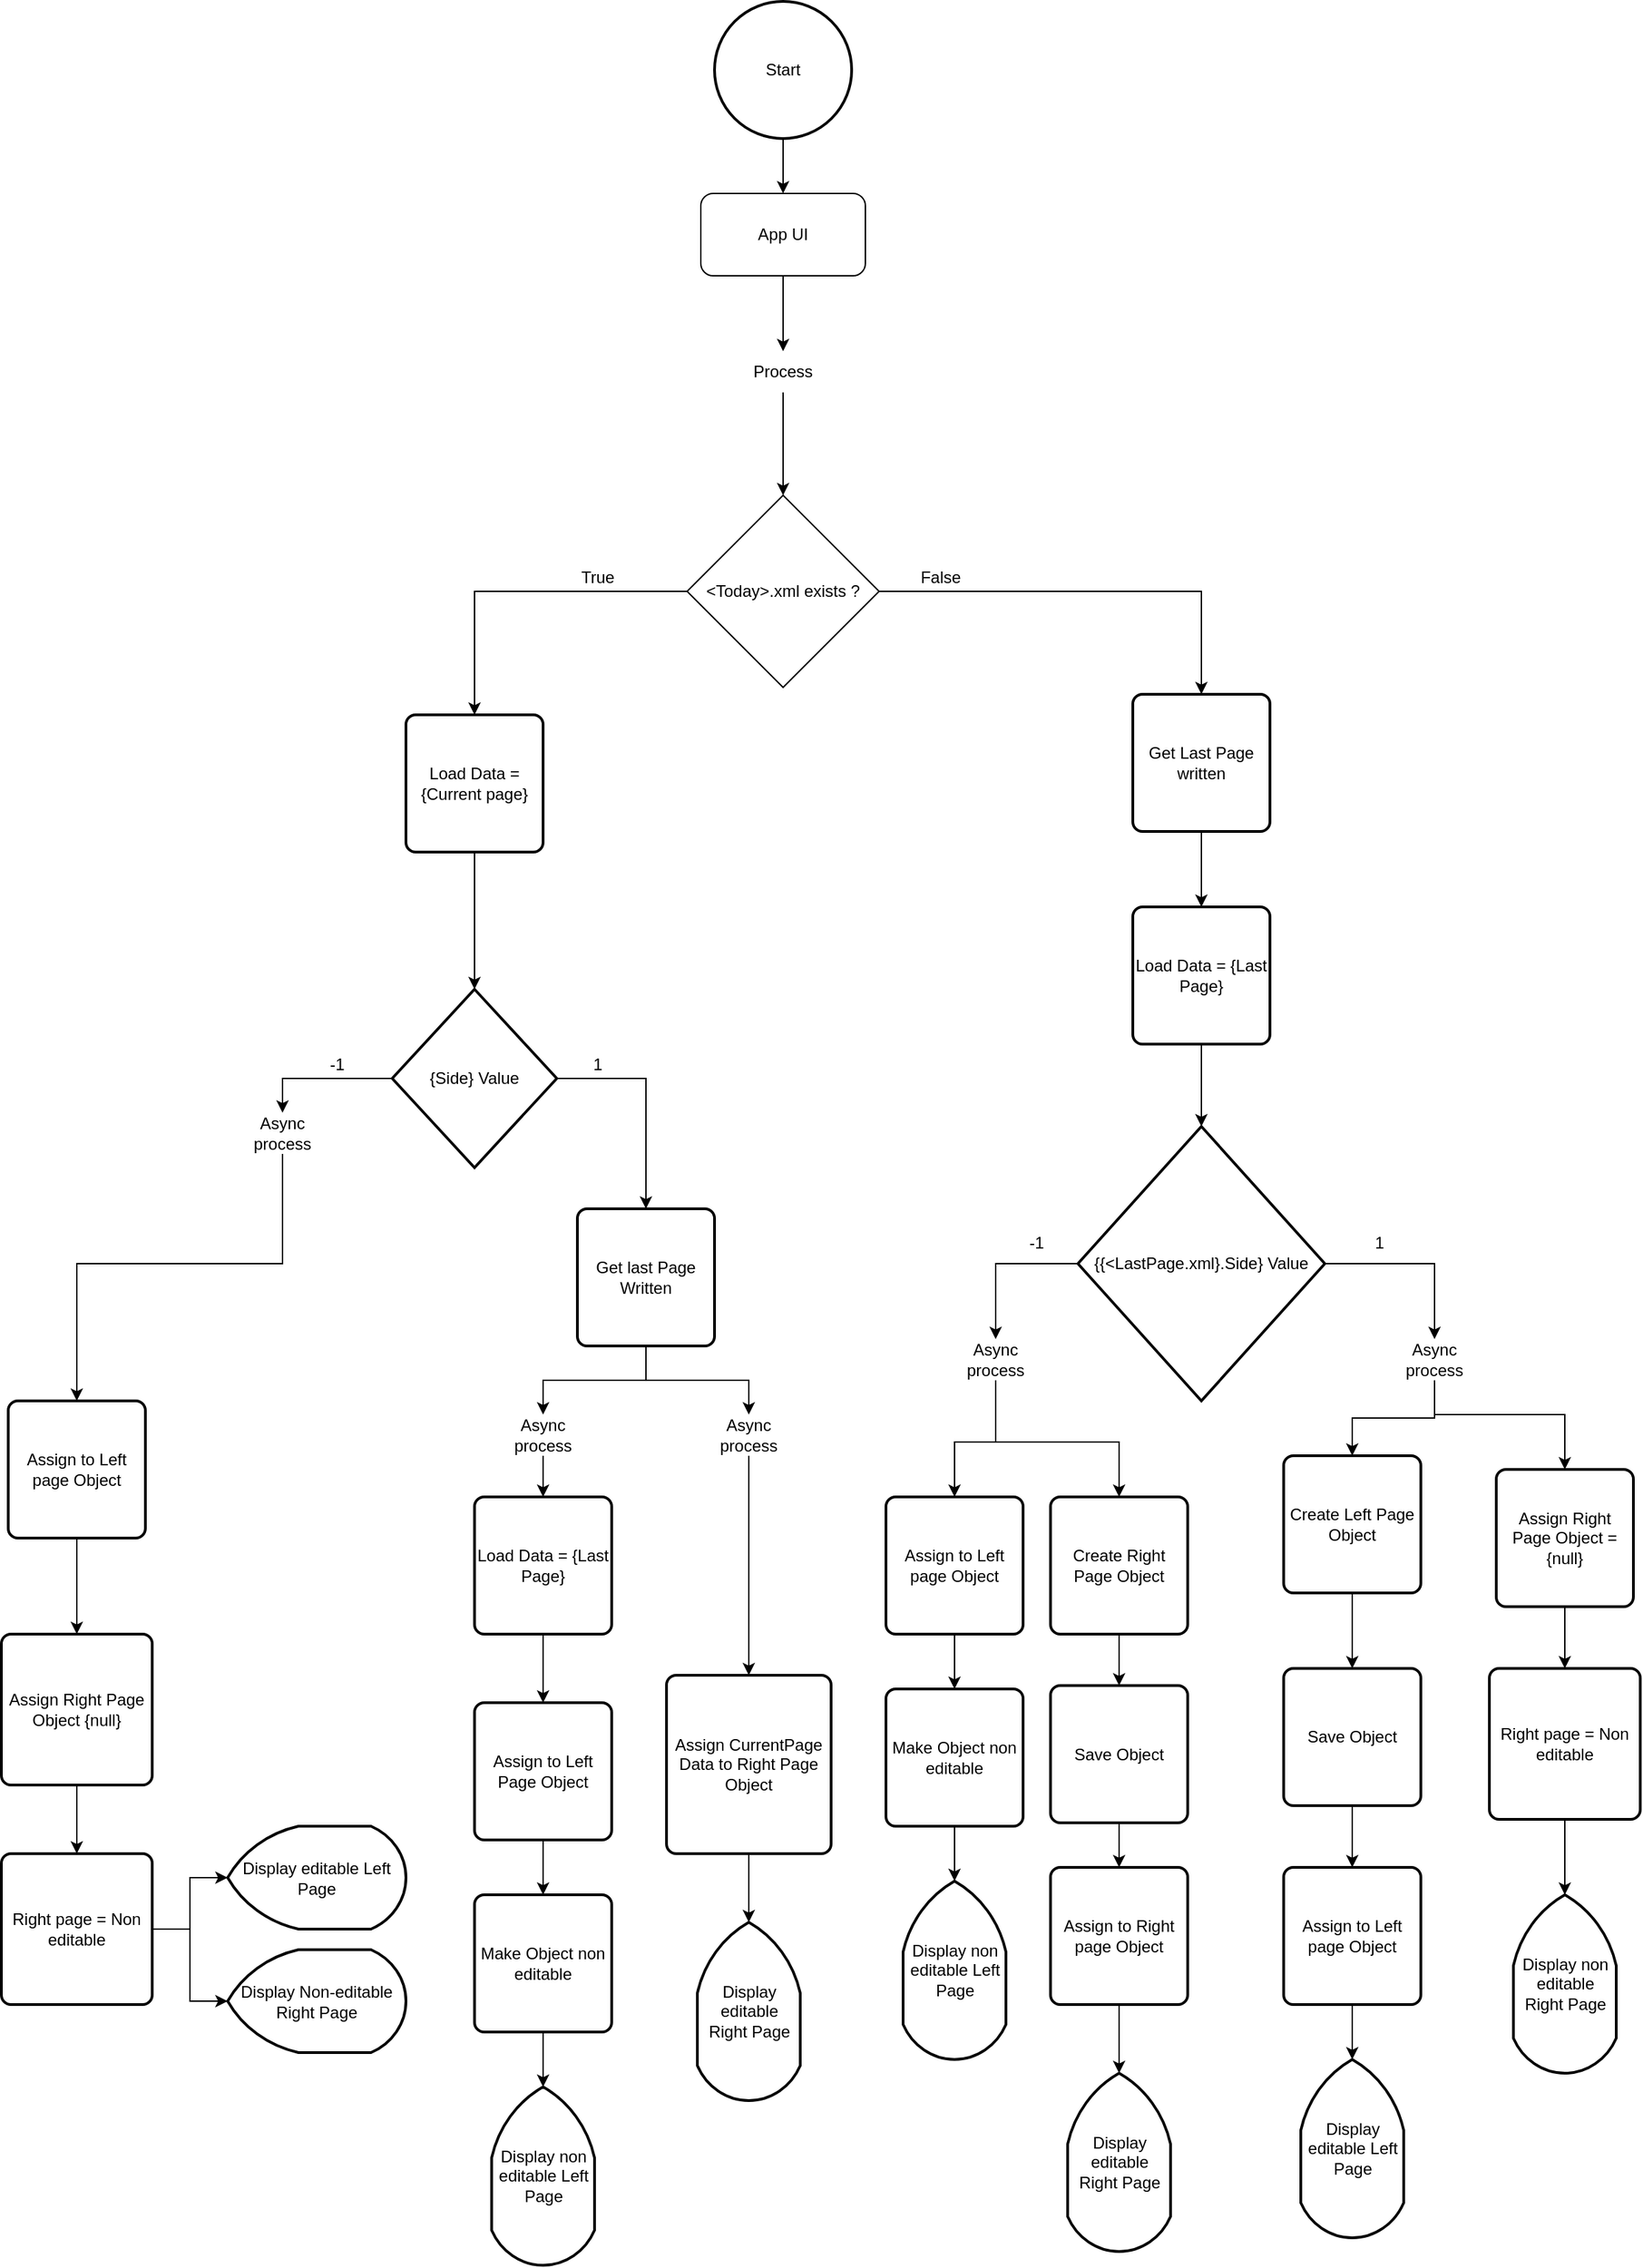 <mxfile version="22.1.2" type="device">
  <diagram name="Page-1" id="rpkI72Xo0k0b87xjnRrb">
    <mxGraphModel dx="3402" dy="2312" grid="1" gridSize="10" guides="1" tooltips="1" connect="1" arrows="1" fold="1" page="1" pageScale="1" pageWidth="850" pageHeight="1100" math="0" shadow="0">
      <root>
        <mxCell id="0" />
        <mxCell id="1" parent="0" />
        <mxCell id="tKjdwNf_1LPHAgF9rWAc-18" style="edgeStyle=orthogonalEdgeStyle;rounded=0;orthogonalLoop=1;jettySize=auto;html=1;entryX=0.5;entryY=0;entryDx=0;entryDy=0;" edge="1" parent="1" source="tKjdwNf_1LPHAgF9rWAc-20" target="tKjdwNf_1LPHAgF9rWAc-5">
          <mxGeometry relative="1" as="geometry" />
        </mxCell>
        <mxCell id="tKjdwNf_1LPHAgF9rWAc-1" value="App UI" style="rounded=1;whiteSpace=wrap;html=1;" vertex="1" parent="1">
          <mxGeometry x="405" y="20" width="120" height="60" as="geometry" />
        </mxCell>
        <mxCell id="tKjdwNf_1LPHAgF9rWAc-71" style="edgeStyle=orthogonalEdgeStyle;rounded=0;orthogonalLoop=1;jettySize=auto;html=1;entryX=0.5;entryY=0;entryDx=0;entryDy=0;" edge="1" parent="1" source="tKjdwNf_1LPHAgF9rWAc-5" target="tKjdwNf_1LPHAgF9rWAc-70">
          <mxGeometry relative="1" as="geometry" />
        </mxCell>
        <mxCell id="tKjdwNf_1LPHAgF9rWAc-124" style="edgeStyle=orthogonalEdgeStyle;rounded=0;orthogonalLoop=1;jettySize=auto;html=1;entryX=0.5;entryY=0;entryDx=0;entryDy=0;" edge="1" parent="1" source="tKjdwNf_1LPHAgF9rWAc-5" target="tKjdwNf_1LPHAgF9rWAc-123">
          <mxGeometry relative="1" as="geometry" />
        </mxCell>
        <mxCell id="tKjdwNf_1LPHAgF9rWAc-5" value="&lt;div style=&quot;text-align: justify;&quot;&gt;&amp;lt;Today&amp;gt;.xml exists ?&lt;/div&gt;" style="rhombus;whiteSpace=wrap;html=1;" vertex="1" parent="1">
          <mxGeometry x="395" y="240" width="140" height="140" as="geometry" />
        </mxCell>
        <mxCell id="tKjdwNf_1LPHAgF9rWAc-31" style="edgeStyle=orthogonalEdgeStyle;rounded=0;orthogonalLoop=1;jettySize=auto;html=1;entryX=0.5;entryY=0;entryDx=0;entryDy=0;" edge="1" parent="1" source="tKjdwNf_1LPHAgF9rWAc-7" target="tKjdwNf_1LPHAgF9rWAc-30">
          <mxGeometry relative="1" as="geometry" />
        </mxCell>
        <mxCell id="tKjdwNf_1LPHAgF9rWAc-51" style="edgeStyle=orthogonalEdgeStyle;rounded=0;orthogonalLoop=1;jettySize=auto;html=1;entryX=0.5;entryY=0;entryDx=0;entryDy=0;" edge="1" parent="1" source="tKjdwNf_1LPHAgF9rWAc-7" target="tKjdwNf_1LPHAgF9rWAc-50">
          <mxGeometry relative="1" as="geometry" />
        </mxCell>
        <mxCell id="tKjdwNf_1LPHAgF9rWAc-7" value="{Side} Value" style="strokeWidth=2;html=1;shape=mxgraph.flowchart.decision;whiteSpace=wrap;" vertex="1" parent="1">
          <mxGeometry x="180" y="600" width="120" height="130" as="geometry" />
        </mxCell>
        <mxCell id="tKjdwNf_1LPHAgF9rWAc-12" value="True" style="text;html=1;strokeColor=none;fillColor=none;align=center;verticalAlign=middle;whiteSpace=wrap;rounded=0;" vertex="1" parent="1">
          <mxGeometry x="300" y="290" width="60" height="20" as="geometry" />
        </mxCell>
        <mxCell id="tKjdwNf_1LPHAgF9rWAc-13" value="-1" style="text;html=1;strokeColor=none;fillColor=none;align=center;verticalAlign=middle;whiteSpace=wrap;rounded=0;" vertex="1" parent="1">
          <mxGeometry x="110" y="640" width="60" height="30" as="geometry" />
        </mxCell>
        <mxCell id="tKjdwNf_1LPHAgF9rWAc-23" style="edgeStyle=orthogonalEdgeStyle;rounded=0;orthogonalLoop=1;jettySize=auto;html=1;entryX=0.5;entryY=0;entryDx=0;entryDy=0;" edge="1" parent="1" source="tKjdwNf_1LPHAgF9rWAc-14" target="tKjdwNf_1LPHAgF9rWAc-22">
          <mxGeometry relative="1" as="geometry" />
        </mxCell>
        <mxCell id="tKjdwNf_1LPHAgF9rWAc-14" value="Assign to Left page Object" style="rounded=1;whiteSpace=wrap;html=1;absoluteArcSize=1;arcSize=14;strokeWidth=2;" vertex="1" parent="1">
          <mxGeometry x="-100" y="900" width="100" height="100" as="geometry" />
        </mxCell>
        <mxCell id="tKjdwNf_1LPHAgF9rWAc-16" style="edgeStyle=orthogonalEdgeStyle;rounded=0;orthogonalLoop=1;jettySize=auto;html=1;" edge="1" parent="1" source="tKjdwNf_1LPHAgF9rWAc-15" target="tKjdwNf_1LPHAgF9rWAc-1">
          <mxGeometry relative="1" as="geometry" />
        </mxCell>
        <mxCell id="tKjdwNf_1LPHAgF9rWAc-15" value="Start" style="strokeWidth=2;html=1;shape=mxgraph.flowchart.start_2;whiteSpace=wrap;" vertex="1" parent="1">
          <mxGeometry x="415" y="-120" width="100" height="100" as="geometry" />
        </mxCell>
        <mxCell id="tKjdwNf_1LPHAgF9rWAc-19" value="" style="edgeStyle=orthogonalEdgeStyle;rounded=0;orthogonalLoop=1;jettySize=auto;html=1;entryX=0.5;entryY=0;entryDx=0;entryDy=0;" edge="1" parent="1" source="tKjdwNf_1LPHAgF9rWAc-1" target="tKjdwNf_1LPHAgF9rWAc-20">
          <mxGeometry relative="1" as="geometry">
            <mxPoint x="465" y="80" as="sourcePoint" />
            <mxPoint x="465" y="240" as="targetPoint" />
          </mxGeometry>
        </mxCell>
        <mxCell id="tKjdwNf_1LPHAgF9rWAc-20" value="Process" style="text;html=1;strokeColor=none;fillColor=none;align=center;verticalAlign=middle;whiteSpace=wrap;rounded=0;" vertex="1" parent="1">
          <mxGeometry x="435" y="135" width="60" height="30" as="geometry" />
        </mxCell>
        <mxCell id="tKjdwNf_1LPHAgF9rWAc-25" style="edgeStyle=orthogonalEdgeStyle;rounded=0;orthogonalLoop=1;jettySize=auto;html=1;entryX=0.5;entryY=0;entryDx=0;entryDy=0;" edge="1" parent="1" source="tKjdwNf_1LPHAgF9rWAc-22" target="tKjdwNf_1LPHAgF9rWAc-24">
          <mxGeometry relative="1" as="geometry" />
        </mxCell>
        <mxCell id="tKjdwNf_1LPHAgF9rWAc-22" value="Assign Right Page Object {null}" style="rounded=1;whiteSpace=wrap;html=1;absoluteArcSize=1;arcSize=14;strokeWidth=2;" vertex="1" parent="1">
          <mxGeometry x="-105" y="1070" width="110" height="110" as="geometry" />
        </mxCell>
        <mxCell id="tKjdwNf_1LPHAgF9rWAc-24" value="Right page = Non editable" style="rounded=1;whiteSpace=wrap;html=1;absoluteArcSize=1;arcSize=14;strokeWidth=2;" vertex="1" parent="1">
          <mxGeometry x="-105" y="1230" width="110" height="110" as="geometry" />
        </mxCell>
        <mxCell id="tKjdwNf_1LPHAgF9rWAc-26" value="Display editable Left Page" style="strokeWidth=2;html=1;shape=mxgraph.flowchart.display;whiteSpace=wrap;direction=east;" vertex="1" parent="1">
          <mxGeometry x="60" y="1210" width="130" height="75" as="geometry" />
        </mxCell>
        <mxCell id="tKjdwNf_1LPHAgF9rWAc-27" style="edgeStyle=orthogonalEdgeStyle;rounded=0;orthogonalLoop=1;jettySize=auto;html=1;entryX=0;entryY=0.5;entryDx=0;entryDy=0;entryPerimeter=0;" edge="1" parent="1" source="tKjdwNf_1LPHAgF9rWAc-24" target="tKjdwNf_1LPHAgF9rWAc-26">
          <mxGeometry relative="1" as="geometry" />
        </mxCell>
        <mxCell id="tKjdwNf_1LPHAgF9rWAc-28" value="Display Non-editable Right Page" style="strokeWidth=2;html=1;shape=mxgraph.flowchart.display;whiteSpace=wrap;direction=east;" vertex="1" parent="1">
          <mxGeometry x="60" y="1300" width="130" height="75" as="geometry" />
        </mxCell>
        <mxCell id="tKjdwNf_1LPHAgF9rWAc-29" style="edgeStyle=orthogonalEdgeStyle;rounded=0;orthogonalLoop=1;jettySize=auto;html=1;entryX=0;entryY=0.5;entryDx=0;entryDy=0;entryPerimeter=0;" edge="1" parent="1" source="tKjdwNf_1LPHAgF9rWAc-24" target="tKjdwNf_1LPHAgF9rWAc-28">
          <mxGeometry relative="1" as="geometry" />
        </mxCell>
        <mxCell id="tKjdwNf_1LPHAgF9rWAc-45" style="edgeStyle=orthogonalEdgeStyle;rounded=0;orthogonalLoop=1;jettySize=auto;html=1;entryX=0.5;entryY=0;entryDx=0;entryDy=0;" edge="1" parent="1" source="tKjdwNf_1LPHAgF9rWAc-30" target="tKjdwNf_1LPHAgF9rWAc-43">
          <mxGeometry relative="1" as="geometry" />
        </mxCell>
        <mxCell id="tKjdwNf_1LPHAgF9rWAc-46" style="edgeStyle=orthogonalEdgeStyle;rounded=0;orthogonalLoop=1;jettySize=auto;html=1;entryX=0.5;entryY=0;entryDx=0;entryDy=0;" edge="1" parent="1" source="tKjdwNf_1LPHAgF9rWAc-30" target="tKjdwNf_1LPHAgF9rWAc-44">
          <mxGeometry relative="1" as="geometry" />
        </mxCell>
        <mxCell id="tKjdwNf_1LPHAgF9rWAc-30" value="Get last Page Written" style="rounded=1;whiteSpace=wrap;html=1;absoluteArcSize=1;arcSize=14;strokeWidth=2;" vertex="1" parent="1">
          <mxGeometry x="315" y="760" width="100" height="100" as="geometry" />
        </mxCell>
        <mxCell id="tKjdwNf_1LPHAgF9rWAc-32" value="1" style="text;html=1;strokeColor=none;fillColor=none;align=center;verticalAlign=middle;whiteSpace=wrap;rounded=0;" vertex="1" parent="1">
          <mxGeometry x="300" y="640" width="60" height="30" as="geometry" />
        </mxCell>
        <mxCell id="tKjdwNf_1LPHAgF9rWAc-59" style="edgeStyle=orthogonalEdgeStyle;rounded=0;orthogonalLoop=1;jettySize=auto;html=1;" edge="1" parent="1" source="tKjdwNf_1LPHAgF9rWAc-39" target="tKjdwNf_1LPHAgF9rWAc-58">
          <mxGeometry relative="1" as="geometry" />
        </mxCell>
        <mxCell id="tKjdwNf_1LPHAgF9rWAc-39" value="Load Data = {Last Page}" style="rounded=1;whiteSpace=wrap;html=1;absoluteArcSize=1;arcSize=14;strokeWidth=2;" vertex="1" parent="1">
          <mxGeometry x="240" y="970" width="100" height="100" as="geometry" />
        </mxCell>
        <mxCell id="tKjdwNf_1LPHAgF9rWAc-47" style="edgeStyle=orthogonalEdgeStyle;rounded=0;orthogonalLoop=1;jettySize=auto;html=1;entryX=0.5;entryY=0;entryDx=0;entryDy=0;" edge="1" parent="1" source="tKjdwNf_1LPHAgF9rWAc-43" target="tKjdwNf_1LPHAgF9rWAc-39">
          <mxGeometry relative="1" as="geometry" />
        </mxCell>
        <mxCell id="tKjdwNf_1LPHAgF9rWAc-43" value="Async process" style="text;html=1;strokeColor=none;fillColor=none;align=center;verticalAlign=middle;whiteSpace=wrap;rounded=0;" vertex="1" parent="1">
          <mxGeometry x="260" y="910" width="60" height="30" as="geometry" />
        </mxCell>
        <mxCell id="tKjdwNf_1LPHAgF9rWAc-127" style="edgeStyle=orthogonalEdgeStyle;rounded=0;orthogonalLoop=1;jettySize=auto;html=1;entryX=0.5;entryY=0;entryDx=0;entryDy=0;" edge="1" parent="1" source="tKjdwNf_1LPHAgF9rWAc-44" target="tKjdwNf_1LPHAgF9rWAc-60">
          <mxGeometry relative="1" as="geometry" />
        </mxCell>
        <mxCell id="tKjdwNf_1LPHAgF9rWAc-44" value="Async process" style="text;html=1;strokeColor=none;fillColor=none;align=center;verticalAlign=middle;whiteSpace=wrap;rounded=0;" vertex="1" parent="1">
          <mxGeometry x="410" y="910" width="60" height="30" as="geometry" />
        </mxCell>
        <mxCell id="tKjdwNf_1LPHAgF9rWAc-128" style="edgeStyle=orthogonalEdgeStyle;rounded=0;orthogonalLoop=1;jettySize=auto;html=1;entryX=0.5;entryY=0;entryDx=0;entryDy=0;" edge="1" parent="1" source="tKjdwNf_1LPHAgF9rWAc-50" target="tKjdwNf_1LPHAgF9rWAc-14">
          <mxGeometry relative="1" as="geometry">
            <Array as="points">
              <mxPoint x="100" y="800" />
              <mxPoint x="-50" y="800" />
            </Array>
          </mxGeometry>
        </mxCell>
        <mxCell id="tKjdwNf_1LPHAgF9rWAc-50" value="Async process" style="text;html=1;strokeColor=none;fillColor=none;align=center;verticalAlign=middle;whiteSpace=wrap;rounded=0;" vertex="1" parent="1">
          <mxGeometry x="70" y="690" width="60" height="30" as="geometry" />
        </mxCell>
        <mxCell id="tKjdwNf_1LPHAgF9rWAc-64" style="edgeStyle=orthogonalEdgeStyle;rounded=0;orthogonalLoop=1;jettySize=auto;html=1;" edge="1" parent="1" source="tKjdwNf_1LPHAgF9rWAc-58" target="tKjdwNf_1LPHAgF9rWAc-63">
          <mxGeometry relative="1" as="geometry" />
        </mxCell>
        <mxCell id="tKjdwNf_1LPHAgF9rWAc-58" value="Assign to Left Page Object" style="rounded=1;whiteSpace=wrap;html=1;absoluteArcSize=1;arcSize=14;strokeWidth=2;" vertex="1" parent="1">
          <mxGeometry x="240" y="1120" width="100" height="100" as="geometry" />
        </mxCell>
        <mxCell id="tKjdwNf_1LPHAgF9rWAc-60" value="Assign CurrentPage Data to Right Page Object" style="rounded=1;whiteSpace=wrap;html=1;absoluteArcSize=1;arcSize=14;strokeWidth=2;" vertex="1" parent="1">
          <mxGeometry x="380" y="1100" width="120" height="130" as="geometry" />
        </mxCell>
        <mxCell id="tKjdwNf_1LPHAgF9rWAc-63" value="Make Object non editable" style="rounded=1;whiteSpace=wrap;html=1;absoluteArcSize=1;arcSize=14;strokeWidth=2;" vertex="1" parent="1">
          <mxGeometry x="240" y="1260" width="100" height="100" as="geometry" />
        </mxCell>
        <mxCell id="tKjdwNf_1LPHAgF9rWAc-66" value="Display non editable Left Page" style="strokeWidth=2;html=1;shape=mxgraph.flowchart.display;whiteSpace=wrap;direction=south;" vertex="1" parent="1">
          <mxGeometry x="252.5" y="1400" width="75" height="130" as="geometry" />
        </mxCell>
        <mxCell id="tKjdwNf_1LPHAgF9rWAc-67" style="edgeStyle=orthogonalEdgeStyle;rounded=0;orthogonalLoop=1;jettySize=auto;html=1;entryX=0;entryY=0.5;entryDx=0;entryDy=0;entryPerimeter=0;" edge="1" parent="1" source="tKjdwNf_1LPHAgF9rWAc-63" target="tKjdwNf_1LPHAgF9rWAc-66">
          <mxGeometry relative="1" as="geometry" />
        </mxCell>
        <mxCell id="tKjdwNf_1LPHAgF9rWAc-68" value="Display editable Right Page" style="strokeWidth=2;html=1;shape=mxgraph.flowchart.display;whiteSpace=wrap;direction=south;" vertex="1" parent="1">
          <mxGeometry x="402.5" y="1280" width="75" height="130" as="geometry" />
        </mxCell>
        <mxCell id="tKjdwNf_1LPHAgF9rWAc-69" style="edgeStyle=orthogonalEdgeStyle;rounded=0;orthogonalLoop=1;jettySize=auto;html=1;entryX=0;entryY=0.5;entryDx=0;entryDy=0;entryPerimeter=0;" edge="1" parent="1" source="tKjdwNf_1LPHAgF9rWAc-60" target="tKjdwNf_1LPHAgF9rWAc-68">
          <mxGeometry relative="1" as="geometry" />
        </mxCell>
        <mxCell id="tKjdwNf_1LPHAgF9rWAc-77" style="edgeStyle=orthogonalEdgeStyle;rounded=0;orthogonalLoop=1;jettySize=auto;html=1;entryX=0.5;entryY=0;entryDx=0;entryDy=0;" edge="1" parent="1" source="tKjdwNf_1LPHAgF9rWAc-70" target="tKjdwNf_1LPHAgF9rWAc-76">
          <mxGeometry relative="1" as="geometry" />
        </mxCell>
        <mxCell id="tKjdwNf_1LPHAgF9rWAc-70" value="Get Last Page written" style="rounded=1;whiteSpace=wrap;html=1;absoluteArcSize=1;arcSize=14;strokeWidth=2;" vertex="1" parent="1">
          <mxGeometry x="720" y="385" width="100" height="100" as="geometry" />
        </mxCell>
        <mxCell id="tKjdwNf_1LPHAgF9rWAc-73" value="False" style="text;html=1;strokeColor=none;fillColor=none;align=center;verticalAlign=middle;whiteSpace=wrap;rounded=0;" vertex="1" parent="1">
          <mxGeometry x="550" y="290" width="60" height="20" as="geometry" />
        </mxCell>
        <mxCell id="tKjdwNf_1LPHAgF9rWAc-76" value="Load Data = {Last Page}" style="rounded=1;whiteSpace=wrap;html=1;absoluteArcSize=1;arcSize=14;strokeWidth=2;" vertex="1" parent="1">
          <mxGeometry x="720" y="540" width="100" height="100" as="geometry" />
        </mxCell>
        <mxCell id="tKjdwNf_1LPHAgF9rWAc-104" style="edgeStyle=orthogonalEdgeStyle;rounded=0;orthogonalLoop=1;jettySize=auto;html=1;entryX=0.5;entryY=0;entryDx=0;entryDy=0;" edge="1" parent="1" source="tKjdwNf_1LPHAgF9rWAc-78" target="tKjdwNf_1LPHAgF9rWAc-103">
          <mxGeometry relative="1" as="geometry" />
        </mxCell>
        <mxCell id="tKjdwNf_1LPHAgF9rWAc-78" value="{{&amp;lt;LastPage.xml}.Side} Value" style="strokeWidth=2;html=1;shape=mxgraph.flowchart.decision;whiteSpace=wrap;" vertex="1" parent="1">
          <mxGeometry x="680" y="700" width="180" height="200" as="geometry" />
        </mxCell>
        <mxCell id="tKjdwNf_1LPHAgF9rWAc-80" style="edgeStyle=orthogonalEdgeStyle;rounded=0;orthogonalLoop=1;jettySize=auto;html=1;entryX=0.5;entryY=0;entryDx=0;entryDy=0;entryPerimeter=0;" edge="1" parent="1" source="tKjdwNf_1LPHAgF9rWAc-76" target="tKjdwNf_1LPHAgF9rWAc-78">
          <mxGeometry relative="1" as="geometry" />
        </mxCell>
        <mxCell id="tKjdwNf_1LPHAgF9rWAc-98" style="edgeStyle=orthogonalEdgeStyle;rounded=0;orthogonalLoop=1;jettySize=auto;html=1;entryX=0.5;entryY=0;entryDx=0;entryDy=0;" edge="1" parent="1" source="tKjdwNf_1LPHAgF9rWAc-81" target="tKjdwNf_1LPHAgF9rWAc-97">
          <mxGeometry relative="1" as="geometry" />
        </mxCell>
        <mxCell id="tKjdwNf_1LPHAgF9rWAc-81" value="Assign to Left page Object" style="rounded=1;whiteSpace=wrap;html=1;absoluteArcSize=1;arcSize=14;strokeWidth=2;" vertex="1" parent="1">
          <mxGeometry x="540" y="970" width="100" height="100" as="geometry" />
        </mxCell>
        <mxCell id="tKjdwNf_1LPHAgF9rWAc-85" value="-1" style="text;html=1;strokeColor=none;fillColor=none;align=center;verticalAlign=middle;whiteSpace=wrap;rounded=0;" vertex="1" parent="1">
          <mxGeometry x="620" y="770" width="60" height="30" as="geometry" />
        </mxCell>
        <mxCell id="tKjdwNf_1LPHAgF9rWAc-86" value="" style="edgeStyle=orthogonalEdgeStyle;rounded=0;orthogonalLoop=1;jettySize=auto;html=1;exitX=0;exitY=0.5;exitDx=0;exitDy=0;exitPerimeter=0;" edge="1" parent="1" source="tKjdwNf_1LPHAgF9rWAc-78" target="tKjdwNf_1LPHAgF9rWAc-87">
          <mxGeometry relative="1" as="geometry">
            <mxPoint x="680" y="800" as="sourcePoint" />
            <mxPoint x="620" y="950" as="targetPoint" />
            <Array as="points">
              <mxPoint x="620" y="800" />
            </Array>
          </mxGeometry>
        </mxCell>
        <mxCell id="tKjdwNf_1LPHAgF9rWAc-88" style="edgeStyle=orthogonalEdgeStyle;rounded=0;orthogonalLoop=1;jettySize=auto;html=1;entryX=0.5;entryY=0;entryDx=0;entryDy=0;" edge="1" parent="1" source="tKjdwNf_1LPHAgF9rWAc-87" target="tKjdwNf_1LPHAgF9rWAc-81">
          <mxGeometry relative="1" as="geometry">
            <Array as="points">
              <mxPoint x="620" y="930" />
              <mxPoint x="590" y="930" />
            </Array>
          </mxGeometry>
        </mxCell>
        <mxCell id="tKjdwNf_1LPHAgF9rWAc-90" style="edgeStyle=orthogonalEdgeStyle;rounded=0;orthogonalLoop=1;jettySize=auto;html=1;entryX=0.5;entryY=0;entryDx=0;entryDy=0;" edge="1" parent="1" source="tKjdwNf_1LPHAgF9rWAc-87" target="tKjdwNf_1LPHAgF9rWAc-89">
          <mxGeometry relative="1" as="geometry">
            <Array as="points">
              <mxPoint x="620" y="930" />
              <mxPoint x="710" y="930" />
            </Array>
          </mxGeometry>
        </mxCell>
        <mxCell id="tKjdwNf_1LPHAgF9rWAc-87" value="Async process" style="text;html=1;strokeColor=none;fillColor=none;align=center;verticalAlign=middle;whiteSpace=wrap;rounded=0;" vertex="1" parent="1">
          <mxGeometry x="590" y="855" width="60" height="30" as="geometry" />
        </mxCell>
        <mxCell id="tKjdwNf_1LPHAgF9rWAc-93" style="edgeStyle=orthogonalEdgeStyle;rounded=0;orthogonalLoop=1;jettySize=auto;html=1;entryX=0;entryY=0.5;entryDx=0;entryDy=0;" edge="1" parent="1" source="tKjdwNf_1LPHAgF9rWAc-89" target="tKjdwNf_1LPHAgF9rWAc-92">
          <mxGeometry relative="1" as="geometry" />
        </mxCell>
        <mxCell id="tKjdwNf_1LPHAgF9rWAc-89" value="Create Right Page Object" style="rounded=1;whiteSpace=wrap;html=1;absoluteArcSize=1;arcSize=14;strokeWidth=2;" vertex="1" parent="1">
          <mxGeometry x="660" y="970" width="100" height="100" as="geometry" />
        </mxCell>
        <mxCell id="tKjdwNf_1LPHAgF9rWAc-96" style="edgeStyle=orthogonalEdgeStyle;rounded=0;orthogonalLoop=1;jettySize=auto;html=1;entryX=0.5;entryY=0;entryDx=0;entryDy=0;" edge="1" parent="1" source="tKjdwNf_1LPHAgF9rWAc-92" target="tKjdwNf_1LPHAgF9rWAc-95">
          <mxGeometry relative="1" as="geometry" />
        </mxCell>
        <mxCell id="tKjdwNf_1LPHAgF9rWAc-92" value="Save Object" style="rounded=1;whiteSpace=wrap;html=1;absoluteArcSize=1;arcSize=14;strokeWidth=2;direction=south;" vertex="1" parent="1">
          <mxGeometry x="660" y="1107.5" width="100" height="100" as="geometry" />
        </mxCell>
        <mxCell id="tKjdwNf_1LPHAgF9rWAc-95" value="Assign to Right page Object" style="rounded=1;whiteSpace=wrap;html=1;absoluteArcSize=1;arcSize=14;strokeWidth=2;" vertex="1" parent="1">
          <mxGeometry x="660" y="1240" width="100" height="100" as="geometry" />
        </mxCell>
        <mxCell id="tKjdwNf_1LPHAgF9rWAc-97" value="Make Object non editable" style="rounded=1;whiteSpace=wrap;html=1;absoluteArcSize=1;arcSize=14;strokeWidth=2;" vertex="1" parent="1">
          <mxGeometry x="540" y="1110" width="100" height="100" as="geometry" />
        </mxCell>
        <mxCell id="tKjdwNf_1LPHAgF9rWAc-99" value="Display non editable Left Page" style="strokeWidth=2;html=1;shape=mxgraph.flowchart.display;whiteSpace=wrap;direction=south;" vertex="1" parent="1">
          <mxGeometry x="552.5" y="1250" width="75" height="130" as="geometry" />
        </mxCell>
        <mxCell id="tKjdwNf_1LPHAgF9rWAc-100" style="edgeStyle=orthogonalEdgeStyle;rounded=0;orthogonalLoop=1;jettySize=auto;html=1;entryX=0;entryY=0.5;entryDx=0;entryDy=0;entryPerimeter=0;" edge="1" parent="1" source="tKjdwNf_1LPHAgF9rWAc-97" target="tKjdwNf_1LPHAgF9rWAc-99">
          <mxGeometry relative="1" as="geometry" />
        </mxCell>
        <mxCell id="tKjdwNf_1LPHAgF9rWAc-101" value="Display editable Right Page" style="strokeWidth=2;html=1;shape=mxgraph.flowchart.display;whiteSpace=wrap;direction=south;" vertex="1" parent="1">
          <mxGeometry x="672.5" y="1390" width="75" height="130" as="geometry" />
        </mxCell>
        <mxCell id="tKjdwNf_1LPHAgF9rWAc-102" style="edgeStyle=orthogonalEdgeStyle;rounded=0;orthogonalLoop=1;jettySize=auto;html=1;entryX=0;entryY=0.5;entryDx=0;entryDy=0;entryPerimeter=0;" edge="1" parent="1" source="tKjdwNf_1LPHAgF9rWAc-95" target="tKjdwNf_1LPHAgF9rWAc-101">
          <mxGeometry relative="1" as="geometry" />
        </mxCell>
        <mxCell id="tKjdwNf_1LPHAgF9rWAc-108" style="edgeStyle=orthogonalEdgeStyle;rounded=0;orthogonalLoop=1;jettySize=auto;html=1;entryX=0.5;entryY=0;entryDx=0;entryDy=0;" edge="1" parent="1" source="tKjdwNf_1LPHAgF9rWAc-103" target="tKjdwNf_1LPHAgF9rWAc-106">
          <mxGeometry relative="1" as="geometry" />
        </mxCell>
        <mxCell id="tKjdwNf_1LPHAgF9rWAc-110" style="edgeStyle=orthogonalEdgeStyle;rounded=0;orthogonalLoop=1;jettySize=auto;html=1;entryX=0.5;entryY=0;entryDx=0;entryDy=0;" edge="1" parent="1" source="tKjdwNf_1LPHAgF9rWAc-103" target="tKjdwNf_1LPHAgF9rWAc-109">
          <mxGeometry relative="1" as="geometry">
            <Array as="points">
              <mxPoint x="940" y="910" />
              <mxPoint x="1035" y="910" />
            </Array>
          </mxGeometry>
        </mxCell>
        <mxCell id="tKjdwNf_1LPHAgF9rWAc-103" value="Async process" style="text;html=1;strokeColor=none;fillColor=none;align=center;verticalAlign=middle;whiteSpace=wrap;rounded=0;" vertex="1" parent="1">
          <mxGeometry x="910" y="855" width="60" height="30" as="geometry" />
        </mxCell>
        <mxCell id="tKjdwNf_1LPHAgF9rWAc-105" value="1" style="text;html=1;strokeColor=none;fillColor=none;align=center;verticalAlign=middle;whiteSpace=wrap;rounded=0;" vertex="1" parent="1">
          <mxGeometry x="870" y="770" width="60" height="30" as="geometry" />
        </mxCell>
        <mxCell id="tKjdwNf_1LPHAgF9rWAc-112" style="edgeStyle=orthogonalEdgeStyle;rounded=0;orthogonalLoop=1;jettySize=auto;html=1;entryX=0;entryY=0.5;entryDx=0;entryDy=0;" edge="1" parent="1" source="tKjdwNf_1LPHAgF9rWAc-106" target="tKjdwNf_1LPHAgF9rWAc-111">
          <mxGeometry relative="1" as="geometry" />
        </mxCell>
        <mxCell id="tKjdwNf_1LPHAgF9rWAc-106" value="Create Left Page Object" style="rounded=1;whiteSpace=wrap;html=1;absoluteArcSize=1;arcSize=14;strokeWidth=2;" vertex="1" parent="1">
          <mxGeometry x="830" y="940" width="100" height="100" as="geometry" />
        </mxCell>
        <mxCell id="tKjdwNf_1LPHAgF9rWAc-119" style="edgeStyle=orthogonalEdgeStyle;rounded=0;orthogonalLoop=1;jettySize=auto;html=1;entryX=0.5;entryY=0;entryDx=0;entryDy=0;" edge="1" parent="1" source="tKjdwNf_1LPHAgF9rWAc-109" target="tKjdwNf_1LPHAgF9rWAc-118">
          <mxGeometry relative="1" as="geometry" />
        </mxCell>
        <mxCell id="tKjdwNf_1LPHAgF9rWAc-109" value="Assign Right Page Object = {null}" style="rounded=1;whiteSpace=wrap;html=1;absoluteArcSize=1;arcSize=14;strokeWidth=2;" vertex="1" parent="1">
          <mxGeometry x="985" y="950" width="100" height="100" as="geometry" />
        </mxCell>
        <mxCell id="tKjdwNf_1LPHAgF9rWAc-114" style="edgeStyle=orthogonalEdgeStyle;rounded=0;orthogonalLoop=1;jettySize=auto;html=1;entryX=0.5;entryY=0;entryDx=0;entryDy=0;" edge="1" parent="1" source="tKjdwNf_1LPHAgF9rWAc-111" target="tKjdwNf_1LPHAgF9rWAc-113">
          <mxGeometry relative="1" as="geometry" />
        </mxCell>
        <mxCell id="tKjdwNf_1LPHAgF9rWAc-111" value="Save Object" style="rounded=1;whiteSpace=wrap;html=1;absoluteArcSize=1;arcSize=14;strokeWidth=2;direction=south;" vertex="1" parent="1">
          <mxGeometry x="830" y="1095" width="100" height="100" as="geometry" />
        </mxCell>
        <mxCell id="tKjdwNf_1LPHAgF9rWAc-113" value="Assign to Left page Object" style="rounded=1;whiteSpace=wrap;html=1;absoluteArcSize=1;arcSize=14;strokeWidth=2;" vertex="1" parent="1">
          <mxGeometry x="830" y="1240" width="100" height="100" as="geometry" />
        </mxCell>
        <mxCell id="tKjdwNf_1LPHAgF9rWAc-115" value="Display editable Left Page" style="strokeWidth=2;html=1;shape=mxgraph.flowchart.display;whiteSpace=wrap;direction=south;" vertex="1" parent="1">
          <mxGeometry x="842.5" y="1380" width="75" height="130" as="geometry" />
        </mxCell>
        <mxCell id="tKjdwNf_1LPHAgF9rWAc-117" style="edgeStyle=orthogonalEdgeStyle;rounded=0;orthogonalLoop=1;jettySize=auto;html=1;entryX=0;entryY=0.5;entryDx=0;entryDy=0;entryPerimeter=0;" edge="1" parent="1" source="tKjdwNf_1LPHAgF9rWAc-113" target="tKjdwNf_1LPHAgF9rWAc-115">
          <mxGeometry relative="1" as="geometry" />
        </mxCell>
        <mxCell id="tKjdwNf_1LPHAgF9rWAc-121" style="edgeStyle=orthogonalEdgeStyle;rounded=0;orthogonalLoop=1;jettySize=auto;html=1;" edge="1" parent="1" source="tKjdwNf_1LPHAgF9rWAc-118" target="tKjdwNf_1LPHAgF9rWAc-120">
          <mxGeometry relative="1" as="geometry" />
        </mxCell>
        <mxCell id="tKjdwNf_1LPHAgF9rWAc-118" value="Right page = Non editable" style="rounded=1;whiteSpace=wrap;html=1;absoluteArcSize=1;arcSize=14;strokeWidth=2;" vertex="1" parent="1">
          <mxGeometry x="980" y="1095" width="110" height="110" as="geometry" />
        </mxCell>
        <mxCell id="tKjdwNf_1LPHAgF9rWAc-120" value="Display non editable Right Page" style="strokeWidth=2;html=1;shape=mxgraph.flowchart.display;whiteSpace=wrap;direction=south;" vertex="1" parent="1">
          <mxGeometry x="997.5" y="1260" width="75" height="130" as="geometry" />
        </mxCell>
        <mxCell id="tKjdwNf_1LPHAgF9rWAc-123" value="Load Data = {Current page}" style="rounded=1;whiteSpace=wrap;html=1;absoluteArcSize=1;arcSize=14;strokeWidth=2;" vertex="1" parent="1">
          <mxGeometry x="190" y="400" width="100" height="100" as="geometry" />
        </mxCell>
        <mxCell id="tKjdwNf_1LPHAgF9rWAc-125" style="edgeStyle=orthogonalEdgeStyle;rounded=0;orthogonalLoop=1;jettySize=auto;html=1;entryX=0.5;entryY=0;entryDx=0;entryDy=0;entryPerimeter=0;" edge="1" parent="1" source="tKjdwNf_1LPHAgF9rWAc-123" target="tKjdwNf_1LPHAgF9rWAc-7">
          <mxGeometry relative="1" as="geometry" />
        </mxCell>
      </root>
    </mxGraphModel>
  </diagram>
</mxfile>
